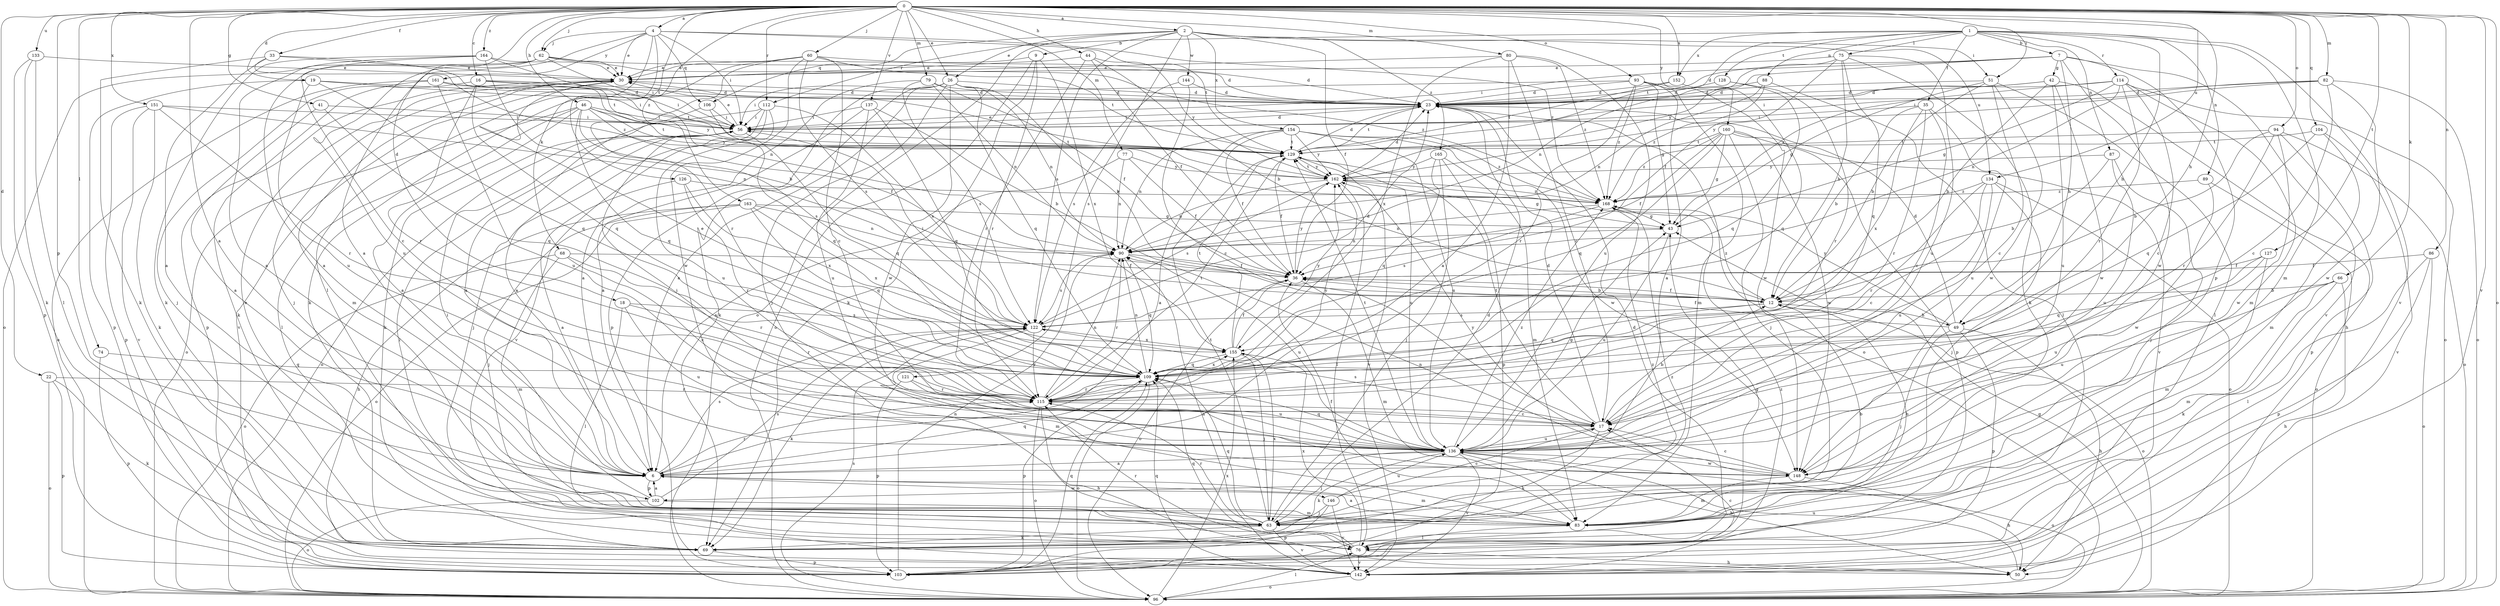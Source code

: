 strict digraph  {
0;
1;
2;
4;
6;
7;
9;
12;
16;
17;
18;
19;
22;
23;
26;
30;
33;
35;
36;
41;
42;
43;
44;
46;
49;
50;
51;
56;
60;
62;
63;
66;
68;
69;
74;
75;
76;
77;
79;
80;
82;
83;
86;
87;
88;
89;
90;
93;
94;
96;
102;
103;
104;
106;
109;
112;
114;
115;
121;
122;
126;
127;
128;
129;
133;
134;
136;
137;
142;
144;
146;
148;
151;
152;
154;
155;
160;
161;
162;
163;
164;
165;
168;
0 -> 2  [label=a];
0 -> 4  [label=a];
0 -> 6  [label=a];
0 -> 16  [label=c];
0 -> 18  [label=d];
0 -> 19  [label=d];
0 -> 22  [label=d];
0 -> 26  [label=e];
0 -> 33  [label=f];
0 -> 41  [label=g];
0 -> 44  [label=h];
0 -> 46  [label=h];
0 -> 49  [label=h];
0 -> 51  [label=i];
0 -> 60  [label=j];
0 -> 62  [label=j];
0 -> 66  [label=k];
0 -> 74  [label=l];
0 -> 77  [label=m];
0 -> 79  [label=m];
0 -> 80  [label=m];
0 -> 82  [label=m];
0 -> 86  [label=n];
0 -> 93  [label=o];
0 -> 94  [label=o];
0 -> 96  [label=o];
0 -> 102  [label=p];
0 -> 104  [label=q];
0 -> 112  [label=r];
0 -> 126  [label=t];
0 -> 127  [label=t];
0 -> 133  [label=u];
0 -> 134  [label=u];
0 -> 137  [label=v];
0 -> 142  [label=v];
0 -> 151  [label=x];
0 -> 152  [label=x];
0 -> 160  [label=y];
0 -> 163  [label=z];
0 -> 164  [label=z];
1 -> 7  [label=b];
1 -> 35  [label=f];
1 -> 49  [label=h];
1 -> 75  [label=l];
1 -> 83  [label=m];
1 -> 87  [label=n];
1 -> 88  [label=n];
1 -> 89  [label=n];
1 -> 112  [label=r];
1 -> 114  [label=r];
1 -> 128  [label=t];
1 -> 129  [label=t];
1 -> 142  [label=v];
1 -> 152  [label=x];
2 -> 9  [label=b];
2 -> 26  [label=e];
2 -> 36  [label=f];
2 -> 51  [label=i];
2 -> 96  [label=o];
2 -> 106  [label=q];
2 -> 121  [label=s];
2 -> 122  [label=s];
2 -> 134  [label=u];
2 -> 144  [label=w];
2 -> 154  [label=x];
2 -> 165  [label=z];
4 -> 6  [label=a];
4 -> 30  [label=e];
4 -> 56  [label=i];
4 -> 62  [label=j];
4 -> 68  [label=k];
4 -> 76  [label=l];
4 -> 106  [label=q];
4 -> 129  [label=t];
4 -> 161  [label=y];
4 -> 168  [label=z];
6 -> 83  [label=m];
6 -> 102  [label=p];
6 -> 109  [label=q];
6 -> 115  [label=r];
6 -> 122  [label=s];
6 -> 146  [label=w];
7 -> 23  [label=d];
7 -> 42  [label=g];
7 -> 49  [label=h];
7 -> 56  [label=i];
7 -> 102  [label=p];
7 -> 142  [label=v];
7 -> 148  [label=w];
7 -> 162  [label=y];
9 -> 30  [label=e];
9 -> 69  [label=k];
9 -> 96  [label=o];
9 -> 115  [label=r];
9 -> 155  [label=x];
12 -> 36  [label=f];
12 -> 49  [label=h];
12 -> 96  [label=o];
12 -> 109  [label=q];
12 -> 122  [label=s];
12 -> 168  [label=z];
16 -> 23  [label=d];
16 -> 56  [label=i];
16 -> 63  [label=j];
16 -> 109  [label=q];
16 -> 115  [label=r];
16 -> 129  [label=t];
17 -> 12  [label=b];
17 -> 23  [label=d];
17 -> 69  [label=k];
17 -> 122  [label=s];
17 -> 129  [label=t];
17 -> 136  [label=u];
18 -> 76  [label=l];
18 -> 115  [label=r];
18 -> 122  [label=s];
18 -> 136  [label=u];
19 -> 23  [label=d];
19 -> 56  [label=i];
19 -> 103  [label=p];
19 -> 109  [label=q];
19 -> 136  [label=u];
22 -> 69  [label=k];
22 -> 96  [label=o];
22 -> 103  [label=p];
22 -> 115  [label=r];
23 -> 56  [label=i];
23 -> 96  [label=o];
23 -> 129  [label=t];
26 -> 6  [label=a];
26 -> 12  [label=b];
26 -> 23  [label=d];
26 -> 63  [label=j];
26 -> 69  [label=k];
26 -> 90  [label=n];
26 -> 103  [label=p];
26 -> 109  [label=q];
26 -> 148  [label=w];
30 -> 23  [label=d];
30 -> 63  [label=j];
30 -> 83  [label=m];
30 -> 103  [label=p];
30 -> 142  [label=v];
33 -> 6  [label=a];
33 -> 30  [label=e];
33 -> 69  [label=k];
33 -> 129  [label=t];
33 -> 168  [label=z];
35 -> 12  [label=b];
35 -> 17  [label=c];
35 -> 56  [label=i];
35 -> 115  [label=r];
35 -> 136  [label=u];
35 -> 155  [label=x];
36 -> 12  [label=b];
36 -> 83  [label=m];
36 -> 96  [label=o];
36 -> 162  [label=y];
41 -> 6  [label=a];
41 -> 56  [label=i];
41 -> 109  [label=q];
42 -> 12  [label=b];
42 -> 23  [label=d];
42 -> 50  [label=h];
42 -> 56  [label=i];
42 -> 136  [label=u];
42 -> 148  [label=w];
43 -> 90  [label=n];
43 -> 136  [label=u];
44 -> 12  [label=b];
44 -> 30  [label=e];
44 -> 36  [label=f];
44 -> 115  [label=r];
44 -> 162  [label=y];
46 -> 6  [label=a];
46 -> 36  [label=f];
46 -> 56  [label=i];
46 -> 76  [label=l];
46 -> 96  [label=o];
46 -> 109  [label=q];
46 -> 122  [label=s];
46 -> 129  [label=t];
46 -> 162  [label=y];
49 -> 23  [label=d];
49 -> 36  [label=f];
49 -> 50  [label=h];
49 -> 63  [label=j];
49 -> 103  [label=p];
49 -> 162  [label=y];
50 -> 136  [label=u];
51 -> 12  [label=b];
51 -> 17  [label=c];
51 -> 23  [label=d];
51 -> 43  [label=g];
51 -> 76  [label=l];
51 -> 148  [label=w];
56 -> 23  [label=d];
56 -> 30  [label=e];
56 -> 63  [label=j];
56 -> 76  [label=l];
56 -> 96  [label=o];
56 -> 109  [label=q];
56 -> 129  [label=t];
60 -> 17  [label=c];
60 -> 23  [label=d];
60 -> 30  [label=e];
60 -> 69  [label=k];
60 -> 115  [label=r];
60 -> 122  [label=s];
60 -> 129  [label=t];
60 -> 148  [label=w];
62 -> 6  [label=a];
62 -> 23  [label=d];
62 -> 30  [label=e];
62 -> 56  [label=i];
62 -> 96  [label=o];
62 -> 136  [label=u];
62 -> 168  [label=z];
63 -> 12  [label=b];
63 -> 23  [label=d];
63 -> 30  [label=e];
63 -> 69  [label=k];
63 -> 109  [label=q];
63 -> 115  [label=r];
63 -> 129  [label=t];
63 -> 142  [label=v];
63 -> 155  [label=x];
63 -> 168  [label=z];
66 -> 12  [label=b];
66 -> 50  [label=h];
66 -> 69  [label=k];
66 -> 83  [label=m];
66 -> 136  [label=u];
68 -> 17  [label=c];
68 -> 36  [label=f];
68 -> 83  [label=m];
68 -> 96  [label=o];
68 -> 115  [label=r];
69 -> 103  [label=p];
69 -> 168  [label=z];
74 -> 103  [label=p];
74 -> 109  [label=q];
75 -> 12  [label=b];
75 -> 30  [label=e];
75 -> 36  [label=f];
75 -> 69  [label=k];
75 -> 90  [label=n];
75 -> 109  [label=q];
75 -> 136  [label=u];
76 -> 23  [label=d];
76 -> 43  [label=g];
76 -> 50  [label=h];
76 -> 109  [label=q];
76 -> 115  [label=r];
76 -> 142  [label=v];
76 -> 155  [label=x];
77 -> 6  [label=a];
77 -> 36  [label=f];
77 -> 90  [label=n];
77 -> 162  [label=y];
79 -> 6  [label=a];
79 -> 23  [label=d];
79 -> 36  [label=f];
79 -> 90  [label=n];
79 -> 122  [label=s];
80 -> 6  [label=a];
80 -> 17  [label=c];
80 -> 30  [label=e];
80 -> 136  [label=u];
80 -> 155  [label=x];
80 -> 168  [label=z];
82 -> 17  [label=c];
82 -> 23  [label=d];
82 -> 56  [label=i];
82 -> 96  [label=o];
82 -> 148  [label=w];
82 -> 162  [label=y];
83 -> 6  [label=a];
83 -> 12  [label=b];
83 -> 36  [label=f];
83 -> 76  [label=l];
86 -> 36  [label=f];
86 -> 76  [label=l];
86 -> 96  [label=o];
86 -> 103  [label=p];
87 -> 12  [label=b];
87 -> 63  [label=j];
87 -> 136  [label=u];
87 -> 162  [label=y];
88 -> 23  [label=d];
88 -> 76  [label=l];
88 -> 90  [label=n];
88 -> 168  [label=z];
89 -> 96  [label=o];
89 -> 148  [label=w];
89 -> 168  [label=z];
90 -> 36  [label=f];
90 -> 109  [label=q];
90 -> 115  [label=r];
90 -> 122  [label=s];
90 -> 136  [label=u];
93 -> 6  [label=a];
93 -> 23  [label=d];
93 -> 43  [label=g];
93 -> 56  [label=i];
93 -> 83  [label=m];
93 -> 115  [label=r];
93 -> 148  [label=w];
93 -> 168  [label=z];
94 -> 12  [label=b];
94 -> 96  [label=o];
94 -> 103  [label=p];
94 -> 115  [label=r];
94 -> 129  [label=t];
94 -> 148  [label=w];
96 -> 43  [label=g];
96 -> 76  [label=l];
96 -> 122  [label=s];
96 -> 155  [label=x];
102 -> 6  [label=a];
102 -> 56  [label=i];
102 -> 83  [label=m];
102 -> 96  [label=o];
102 -> 122  [label=s];
103 -> 90  [label=n];
103 -> 109  [label=q];
103 -> 168  [label=z];
104 -> 83  [label=m];
104 -> 109  [label=q];
104 -> 129  [label=t];
104 -> 142  [label=v];
106 -> 6  [label=a];
106 -> 56  [label=i];
106 -> 109  [label=q];
109 -> 30  [label=e];
109 -> 90  [label=n];
109 -> 96  [label=o];
109 -> 103  [label=p];
109 -> 115  [label=r];
109 -> 155  [label=x];
112 -> 6  [label=a];
112 -> 56  [label=i];
112 -> 69  [label=k];
112 -> 122  [label=s];
112 -> 136  [label=u];
112 -> 142  [label=v];
114 -> 17  [label=c];
114 -> 23  [label=d];
114 -> 43  [label=g];
114 -> 83  [label=m];
114 -> 90  [label=n];
114 -> 96  [label=o];
114 -> 115  [label=r];
114 -> 168  [label=z];
115 -> 17  [label=c];
115 -> 50  [label=h];
115 -> 90  [label=n];
115 -> 96  [label=o];
115 -> 129  [label=t];
115 -> 162  [label=y];
121 -> 103  [label=p];
121 -> 115  [label=r];
121 -> 136  [label=u];
122 -> 23  [label=d];
122 -> 56  [label=i];
122 -> 69  [label=k];
122 -> 83  [label=m];
122 -> 115  [label=r];
122 -> 155  [label=x];
126 -> 6  [label=a];
126 -> 115  [label=r];
126 -> 155  [label=x];
126 -> 168  [label=z];
127 -> 36  [label=f];
127 -> 83  [label=m];
127 -> 109  [label=q];
127 -> 136  [label=u];
128 -> 23  [label=d];
128 -> 109  [label=q];
128 -> 115  [label=r];
129 -> 23  [label=d];
129 -> 30  [label=e];
129 -> 36  [label=f];
129 -> 136  [label=u];
129 -> 142  [label=v];
129 -> 162  [label=y];
133 -> 30  [label=e];
133 -> 69  [label=k];
133 -> 76  [label=l];
133 -> 103  [label=p];
134 -> 17  [label=c];
134 -> 63  [label=j];
134 -> 96  [label=o];
134 -> 115  [label=r];
134 -> 136  [label=u];
134 -> 168  [label=z];
136 -> 6  [label=a];
136 -> 43  [label=g];
136 -> 50  [label=h];
136 -> 56  [label=i];
136 -> 63  [label=j];
136 -> 69  [label=k];
136 -> 96  [label=o];
136 -> 109  [label=q];
136 -> 129  [label=t];
136 -> 142  [label=v];
136 -> 148  [label=w];
136 -> 168  [label=z];
137 -> 6  [label=a];
137 -> 12  [label=b];
137 -> 56  [label=i];
137 -> 109  [label=q];
137 -> 136  [label=u];
142 -> 17  [label=c];
142 -> 90  [label=n];
142 -> 96  [label=o];
142 -> 109  [label=q];
144 -> 17  [label=c];
144 -> 23  [label=d];
144 -> 122  [label=s];
146 -> 17  [label=c];
146 -> 63  [label=j];
146 -> 103  [label=p];
146 -> 136  [label=u];
146 -> 142  [label=v];
148 -> 17  [label=c];
148 -> 50  [label=h];
148 -> 83  [label=m];
148 -> 90  [label=n];
148 -> 162  [label=y];
151 -> 56  [label=i];
151 -> 69  [label=k];
151 -> 90  [label=n];
151 -> 103  [label=p];
151 -> 115  [label=r];
151 -> 142  [label=v];
152 -> 23  [label=d];
152 -> 109  [label=q];
152 -> 129  [label=t];
154 -> 6  [label=a];
154 -> 36  [label=f];
154 -> 90  [label=n];
154 -> 129  [label=t];
154 -> 136  [label=u];
154 -> 148  [label=w];
154 -> 162  [label=y];
154 -> 168  [label=z];
155 -> 36  [label=f];
155 -> 63  [label=j];
155 -> 109  [label=q];
155 -> 129  [label=t];
155 -> 162  [label=y];
160 -> 36  [label=f];
160 -> 43  [label=g];
160 -> 63  [label=j];
160 -> 103  [label=p];
160 -> 109  [label=q];
160 -> 129  [label=t];
160 -> 142  [label=v];
160 -> 148  [label=w];
160 -> 168  [label=z];
161 -> 23  [label=d];
161 -> 69  [label=k];
161 -> 96  [label=o];
161 -> 136  [label=u];
161 -> 162  [label=y];
162 -> 23  [label=d];
162 -> 43  [label=g];
162 -> 76  [label=l];
162 -> 90  [label=n];
162 -> 122  [label=s];
162 -> 129  [label=t];
162 -> 168  [label=z];
163 -> 43  [label=g];
163 -> 50  [label=h];
163 -> 63  [label=j];
163 -> 90  [label=n];
163 -> 96  [label=o];
163 -> 109  [label=q];
163 -> 155  [label=x];
164 -> 6  [label=a];
164 -> 12  [label=b];
164 -> 17  [label=c];
164 -> 30  [label=e];
164 -> 69  [label=k];
164 -> 90  [label=n];
165 -> 63  [label=j];
165 -> 83  [label=m];
165 -> 103  [label=p];
165 -> 109  [label=q];
165 -> 162  [label=y];
168 -> 43  [label=g];
168 -> 90  [label=n];
168 -> 122  [label=s];
}
